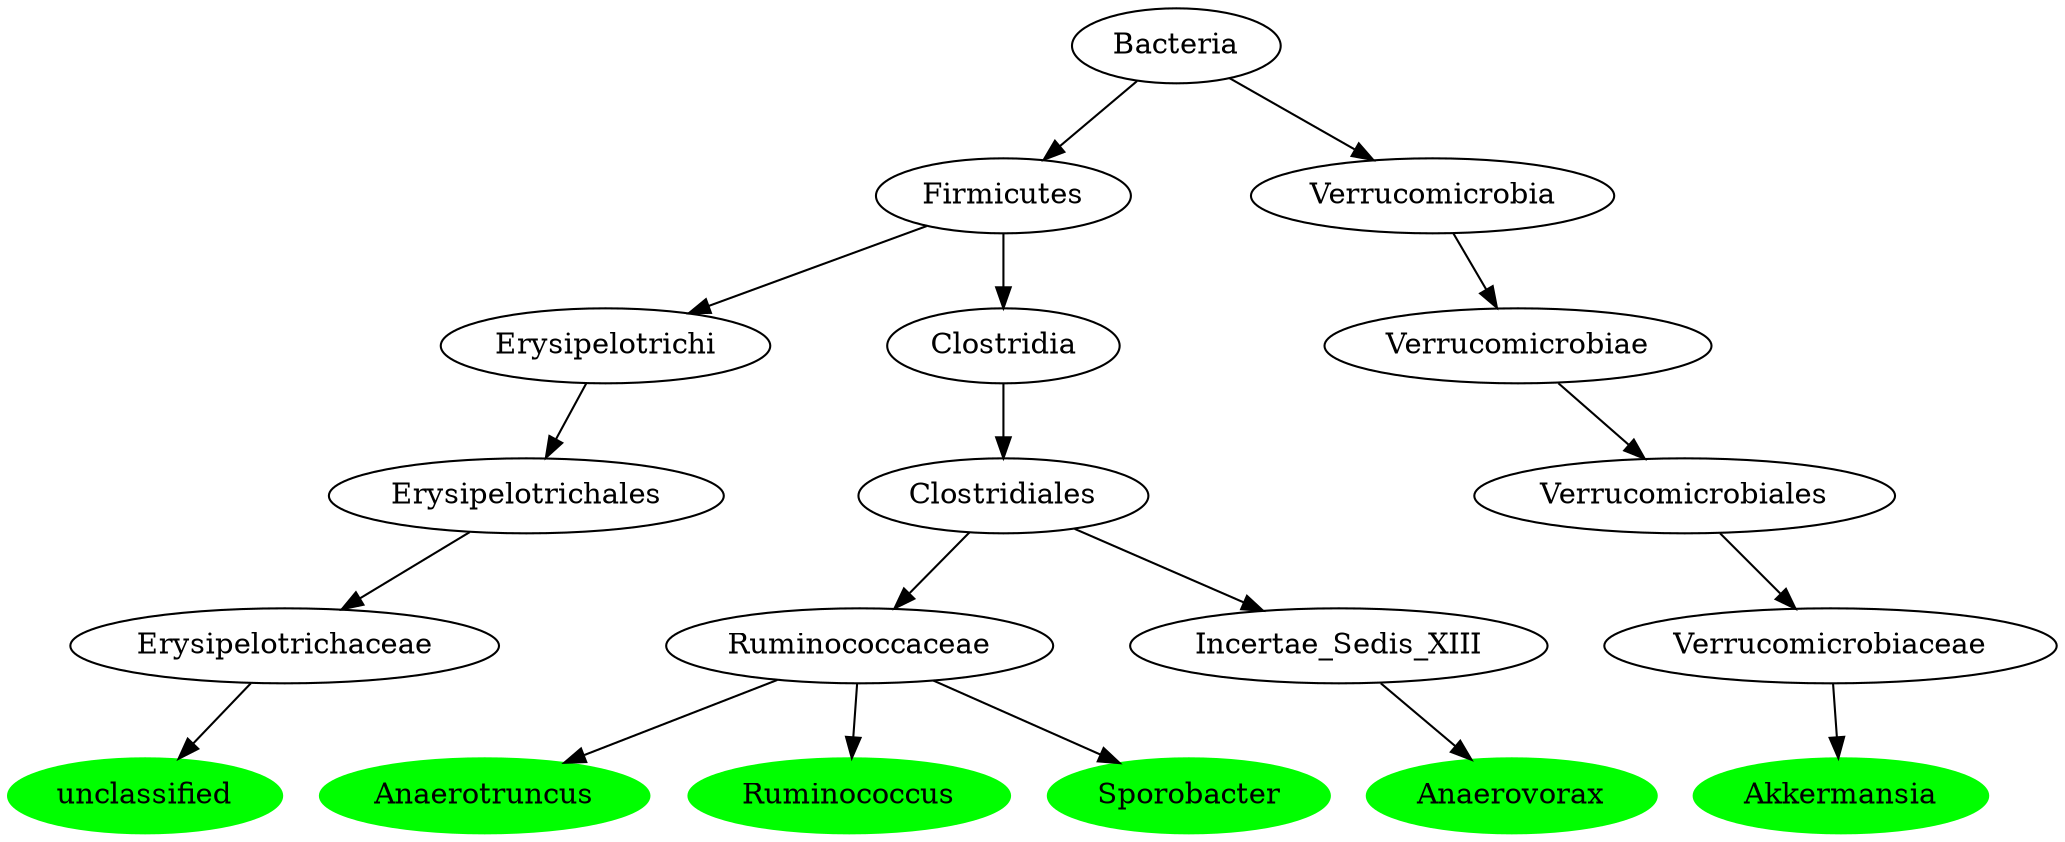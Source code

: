 digraph G { 
	Erysipelotrichaceaeunclassified [label="unclassified", color="green", style=filled];
	ErysipelotrichalesErysipelotrichaceae [label="Erysipelotrichaceae"];
	Erysipelotrichaceaeunclassified [label="unclassified"];
	ErysipelotrichalesErysipelotrichaceae -> Erysipelotrichaceaeunclassified;
	ErysipelotrichiErysipelotrichales [label="Erysipelotrichales"];
	ErysipelotrichalesErysipelotrichaceae [label="Erysipelotrichaceae"];
	ErysipelotrichiErysipelotrichales -> ErysipelotrichalesErysipelotrichaceae;
	FirmicutesErysipelotrichi [label="Erysipelotrichi"];
	ErysipelotrichiErysipelotrichales [label="Erysipelotrichales"];
	FirmicutesErysipelotrichi -> ErysipelotrichiErysipelotrichales;
	BacteriaFirmicutes [label="Firmicutes"];
	FirmicutesErysipelotrichi [label="Erysipelotrichi"];
	BacteriaFirmicutes -> FirmicutesErysipelotrichi;
	Bacteria [label="Bacteria"];
	BacteriaFirmicutes [label="Firmicutes"];
	Bacteria -> BacteriaFirmicutes;
	RuminococcaceaeAnaerotruncus [label="Anaerotruncus", color="green", style=filled];
	ClostridialesRuminococcaceae [label="Ruminococcaceae"];
	RuminococcaceaeAnaerotruncus [label="Anaerotruncus"];
	ClostridialesRuminococcaceae -> RuminococcaceaeAnaerotruncus;
	ClostridiaClostridiales [label="Clostridiales"];
	ClostridialesRuminococcaceae [label="Ruminococcaceae"];
	ClostridiaClostridiales -> ClostridialesRuminococcaceae;
	FirmicutesClostridia [label="Clostridia"];
	ClostridiaClostridiales [label="Clostridiales"];
	FirmicutesClostridia -> ClostridiaClostridiales;
	BacteriaFirmicutes [label="Firmicutes"];
	FirmicutesClostridia [label="Clostridia"];
	BacteriaFirmicutes -> FirmicutesClostridia;
	RuminococcaceaeRuminococcus [label="Ruminococcus", color="green", style=filled];
	ClostridialesRuminococcaceae [label="Ruminococcaceae"];
	RuminococcaceaeRuminococcus [label="Ruminococcus"];
	ClostridialesRuminococcaceae -> RuminococcaceaeRuminococcus;
	RuminococcaceaeSporobacter [label="Sporobacter", color="green", style=filled];
	ClostridialesRuminococcaceae [label="Ruminococcaceae"];
	RuminococcaceaeSporobacter [label="Sporobacter"];
	ClostridialesRuminococcaceae -> RuminococcaceaeSporobacter;
	Incertae_Sedis_XIIIAnaerovorax [label="Anaerovorax", color="green", style=filled];
	ClostridialesIncertae_Sedis_XIII [label="Incertae_Sedis_XIII"];
	Incertae_Sedis_XIIIAnaerovorax [label="Anaerovorax"];
	ClostridialesIncertae_Sedis_XIII -> Incertae_Sedis_XIIIAnaerovorax;
	ClostridiaClostridiales [label="Clostridiales"];
	ClostridialesIncertae_Sedis_XIII [label="Incertae_Sedis_XIII"];
	ClostridiaClostridiales -> ClostridialesIncertae_Sedis_XIII;
	VerrucomicrobiaceaeAkkermansia [label="Akkermansia", color="green", style=filled];
	VerrucomicrobialesVerrucomicrobiaceae [label="Verrucomicrobiaceae"];
	VerrucomicrobiaceaeAkkermansia [label="Akkermansia"];
	VerrucomicrobialesVerrucomicrobiaceae -> VerrucomicrobiaceaeAkkermansia;
	VerrucomicrobiaeVerrucomicrobiales [label="Verrucomicrobiales"];
	VerrucomicrobialesVerrucomicrobiaceae [label="Verrucomicrobiaceae"];
	VerrucomicrobiaeVerrucomicrobiales -> VerrucomicrobialesVerrucomicrobiaceae;
	VerrucomicrobiaVerrucomicrobiae [label="Verrucomicrobiae"];
	VerrucomicrobiaeVerrucomicrobiales [label="Verrucomicrobiales"];
	VerrucomicrobiaVerrucomicrobiae -> VerrucomicrobiaeVerrucomicrobiales;
	BacteriaVerrucomicrobia [label="Verrucomicrobia"];
	VerrucomicrobiaVerrucomicrobiae [label="Verrucomicrobiae"];
	BacteriaVerrucomicrobia -> VerrucomicrobiaVerrucomicrobiae;
	Bacteria [label="Bacteria"];
	BacteriaVerrucomicrobia [label="Verrucomicrobia"];
	Bacteria -> BacteriaVerrucomicrobia;

 }